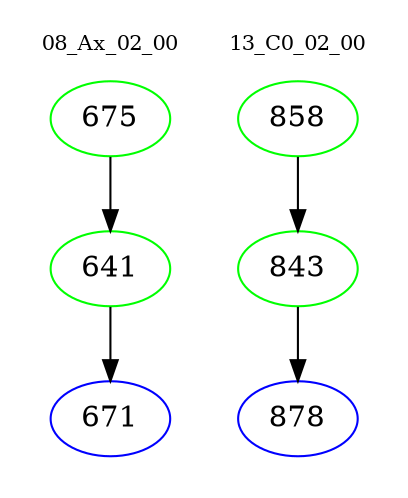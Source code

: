 digraph{
subgraph cluster_0 {
color = white
label = "08_Ax_02_00";
fontsize=10;
T0_675 [label="675", color="green"]
T0_675 -> T0_641 [color="black"]
T0_641 [label="641", color="green"]
T0_641 -> T0_671 [color="black"]
T0_671 [label="671", color="blue"]
}
subgraph cluster_1 {
color = white
label = "13_C0_02_00";
fontsize=10;
T1_858 [label="858", color="green"]
T1_858 -> T1_843 [color="black"]
T1_843 [label="843", color="green"]
T1_843 -> T1_878 [color="black"]
T1_878 [label="878", color="blue"]
}
}
